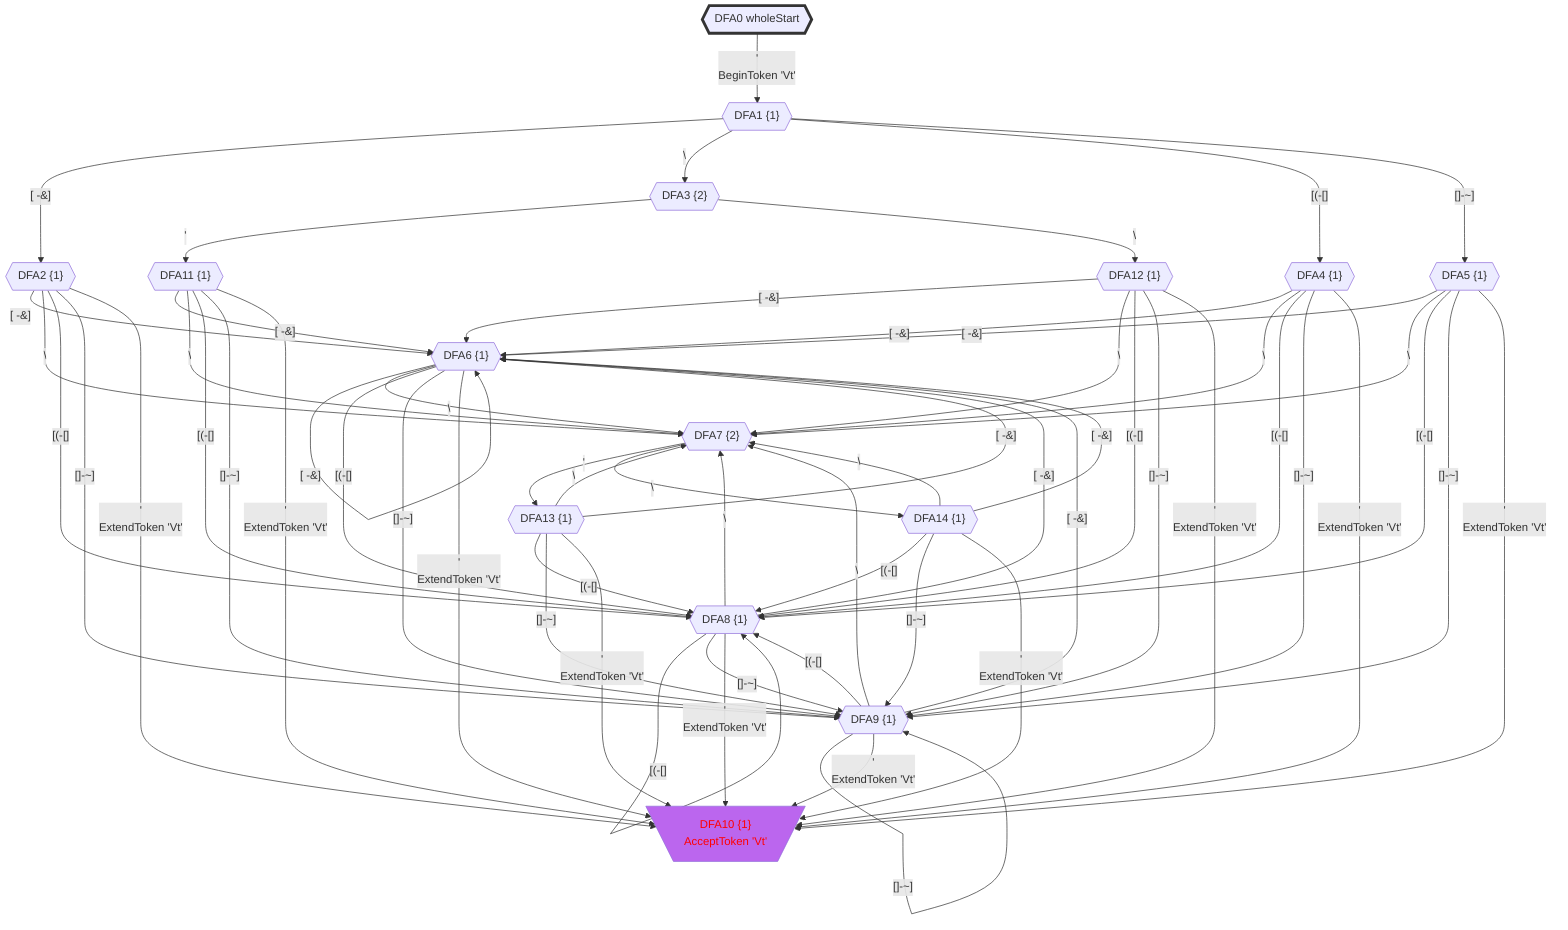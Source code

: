 flowchart
classDef c0001 color:#FF0000;
classDef c0010 stroke-dasharray: 10 10;
classDef c0011 stroke-dasharray: 10 10,color:#FF0000;
classDef c0100 fill:#BB66EE;
classDef c0101 fill:#BB66EE,color:#FF0000;
classDef c0110 fill:#BB66EE,stroke-dasharray: 10 10;
classDef c0111 fill:#BB66EE,stroke-dasharray: 10 10,color:#FF0000;
classDef c1000 stroke:#333,stroke-width:4px;
classDef c1001 stroke:#333,stroke-width:4px,color:#FF0000;
classDef c1010 stroke:#333,stroke-width:4px,stroke-dasharray: 10 10;
classDef c1011 stroke:#333,stroke-width:4px,stroke-dasharray: 10 10,color:#FF0000;
classDef c1100 stroke:#333,stroke-width:4px,fill:#BB66EE;
classDef c1101 stroke:#333,stroke-width:4px,fill:#BB66EE,color:#FF0000;
classDef c1110 stroke:#333,stroke-width:4px,fill:#BB66EE,stroke-dasharray: 10 10;
classDef c1111 stroke:#333,stroke-width:4px,fill:#BB66EE,stroke-dasharray: 10 10,color:#FF0000;
DFA0_880640543{{"DFA0 wholeStart"}}
class DFA0_880640543 c1000;
DFA1_1523233858{{"DFA1 {1}"}}
DFA2_863108597{{"DFA2 {1}"}}
DFA3_2006524493{{"DFA3 {2}"}}
DFA4_-1947019538{{"DFA4 {1}"}}
DFA5_146184848{{"DFA5 {1}"}}
DFA6_-15333616{{"DFA6 {1}"}}
DFA7_-364187339{{"DFA7 {2}"}}
DFA8_-989826483{{"DFA8 {1}"}}
DFA9_54963488{{"DFA9 {1}"}}
DFA10_-559874385[\"DFA10 {1}
AcceptToken 'Vt'"/]
class DFA10_-559874385 c0101;
DFA11_299906633{{"DFA11 {1}"}}
DFA12_-1677726303{{"DFA12 {1}"}}
DFA13_-1586424458{{"DFA13 {1}"}}
DFA14_232032254{{"DFA14 {1}"}}
DFA0_880640543 -->|"'
BeginToken 'Vt'"|DFA1_1523233858
DFA1_1523233858 -->|"[#32;-&]"|DFA2_863108597
DFA1_1523233858 -->|"#92;"|DFA3_2006524493
DFA1_1523233858 -->|"[(-[]"|DFA4_-1947019538
DFA1_1523233858 -->|"[]-~]"|DFA5_146184848
DFA2_863108597 -->|"[#32;-&]"|DFA6_-15333616
DFA2_863108597 -->|"#92;"|DFA7_-364187339
DFA2_863108597 -->|"[(-[]"|DFA8_-989826483
DFA2_863108597 -->|"[]-~]"|DFA9_54963488
DFA2_863108597 -->|"'
ExtendToken 'Vt'"|DFA10_-559874385
DFA3_2006524493 -->|"'"|DFA11_299906633
DFA3_2006524493 -->|"#92;"|DFA12_-1677726303
DFA4_-1947019538 -->|"[#32;-&]"|DFA6_-15333616
DFA4_-1947019538 -->|"#92;"|DFA7_-364187339
DFA4_-1947019538 -->|"[(-[]"|DFA8_-989826483
DFA4_-1947019538 -->|"[]-~]"|DFA9_54963488
DFA4_-1947019538 -->|"'
ExtendToken 'Vt'"|DFA10_-559874385
DFA5_146184848 -->|"[#32;-&]"|DFA6_-15333616
DFA5_146184848 -->|"#92;"|DFA7_-364187339
DFA5_146184848 -->|"[(-[]"|DFA8_-989826483
DFA5_146184848 -->|"[]-~]"|DFA9_54963488
DFA5_146184848 -->|"'
ExtendToken 'Vt'"|DFA10_-559874385
DFA6_-15333616 -->|"[#32;-&]"|DFA6_-15333616
DFA6_-15333616 -->|"#92;"|DFA7_-364187339
DFA6_-15333616 -->|"[(-[]"|DFA8_-989826483
DFA6_-15333616 -->|"[]-~]"|DFA9_54963488
DFA6_-15333616 -->|"'
ExtendToken 'Vt'"|DFA10_-559874385
DFA7_-364187339 -->|"'"|DFA13_-1586424458
DFA7_-364187339 -->|"#92;"|DFA14_232032254
DFA8_-989826483 -->|"[#32;-&]"|DFA6_-15333616
DFA8_-989826483 -->|"#92;"|DFA7_-364187339
DFA8_-989826483 -->|"[(-[]"|DFA8_-989826483
DFA8_-989826483 -->|"[]-~]"|DFA9_54963488
DFA8_-989826483 -->|"'
ExtendToken 'Vt'"|DFA10_-559874385
DFA9_54963488 -->|"[#32;-&]"|DFA6_-15333616
DFA9_54963488 -->|"#92;"|DFA7_-364187339
DFA9_54963488 -->|"[(-[]"|DFA8_-989826483
DFA9_54963488 -->|"[]-~]"|DFA9_54963488
DFA9_54963488 -->|"'
ExtendToken 'Vt'"|DFA10_-559874385
DFA11_299906633 -->|"[#32;-&]"|DFA6_-15333616
DFA11_299906633 -->|"#92;"|DFA7_-364187339
DFA11_299906633 -->|"[(-[]"|DFA8_-989826483
DFA11_299906633 -->|"[]-~]"|DFA9_54963488
DFA11_299906633 -->|"'
ExtendToken 'Vt'"|DFA10_-559874385
DFA12_-1677726303 -->|"[#32;-&]"|DFA6_-15333616
DFA12_-1677726303 -->|"#92;"|DFA7_-364187339
DFA12_-1677726303 -->|"[(-[]"|DFA8_-989826483
DFA12_-1677726303 -->|"[]-~]"|DFA9_54963488
DFA12_-1677726303 -->|"'
ExtendToken 'Vt'"|DFA10_-559874385
DFA13_-1586424458 -->|"[#32;-&]"|DFA6_-15333616
DFA13_-1586424458 -->|"#92;"|DFA7_-364187339
DFA13_-1586424458 -->|"[(-[]"|DFA8_-989826483
DFA13_-1586424458 -->|"[]-~]"|DFA9_54963488
DFA13_-1586424458 -->|"'
ExtendToken 'Vt'"|DFA10_-559874385
DFA14_232032254 -->|"[#32;-&]"|DFA6_-15333616
DFA14_232032254 -->|"#92;"|DFA7_-364187339
DFA14_232032254 -->|"[(-[]"|DFA8_-989826483
DFA14_232032254 -->|"[]-~]"|DFA9_54963488
DFA14_232032254 -->|"'
ExtendToken 'Vt'"|DFA10_-559874385